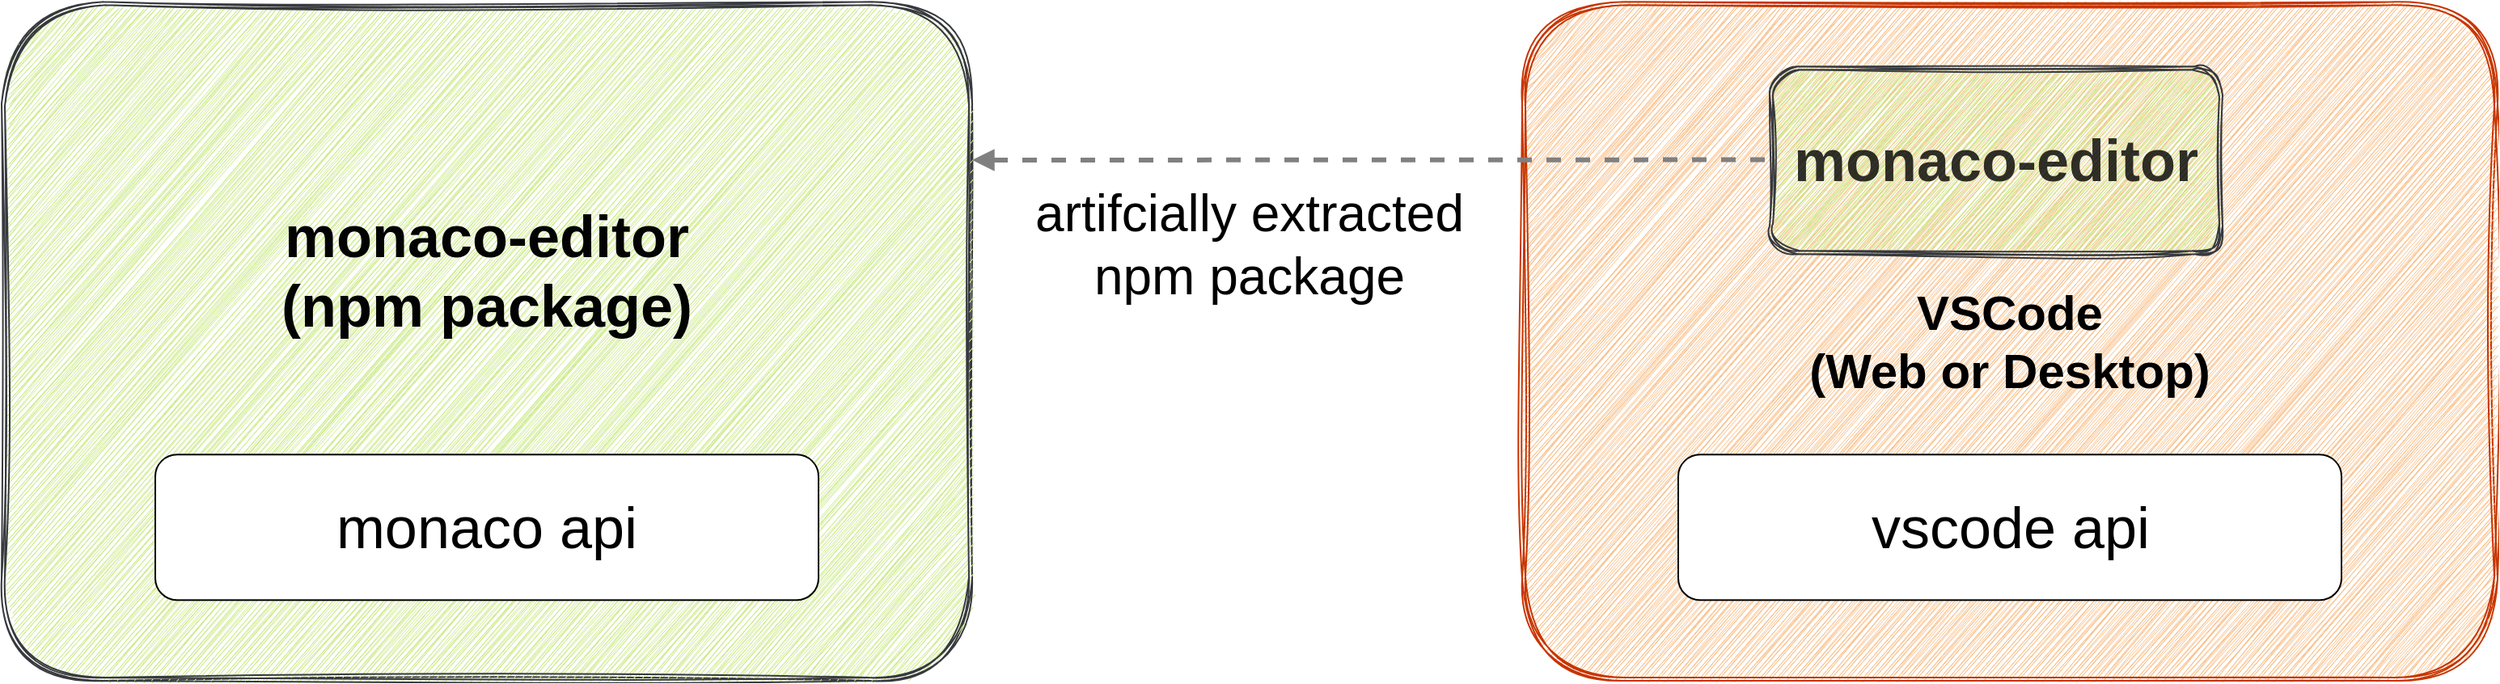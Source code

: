 <mxfile version="28.1.2">
  <diagram name="Page-1" id="97916047-d0de-89f5-080d-49f4d83e522f">
    <mxGraphModel dx="1497" dy="998" grid="1" gridSize="10" guides="1" tooltips="1" connect="1" arrows="1" fold="1" page="1" pageScale="1.5" pageWidth="1169" pageHeight="827" background="none" math="0" shadow="0">
      <root>
        <mxCell id="0" />
        <mxCell id="1" parent="0" />
        <mxCell id="k4CSAVVTnt-oedxpcEqQ-66" value="&lt;font style=&quot;font-size: 30px;&quot;&gt;&lt;b style=&quot;&quot;&gt;VSCode&lt;/b&gt;&lt;/font&gt;&lt;div&gt;&lt;font style=&quot;font-size: 30px;&quot;&gt;&lt;b style=&quot;&quot;&gt;(Web or Desktop)&lt;/b&gt;&lt;/font&gt;&lt;/div&gt;" style="shape=ext;double=1;rounded=1;whiteSpace=wrap;html=1;fontSize=24;fillColor=#FAC08A;strokeColor=#C73500;fontColor=default;shadow=0;glass=0;sketch=1;curveFitting=1;jiggle=2;" parent="1" vertex="1">
          <mxGeometry x="1040" y="380.12" width="603" height="419.88" as="geometry" />
        </mxCell>
        <mxCell id="PFJihABpT5-H_5MAtVqF-1" value="&lt;font style=&quot;font-size: 36px; color: rgb(3, 3, 3);&quot;&gt;&lt;b style=&quot;&quot;&gt;monaco-editor&lt;/b&gt;&lt;/font&gt;&lt;div&gt;&lt;font style=&quot;font-size: 36px; color: rgb(3, 3, 3);&quot;&gt;&lt;b style=&quot;&quot;&gt;(npm package)&lt;/b&gt;&lt;/font&gt;&lt;/div&gt;&lt;div&gt;&lt;font style=&quot;font-size: 36px; color: rgb(3, 3, 3);&quot;&gt;&lt;b style=&quot;&quot;&gt;&lt;br&gt;&lt;/b&gt;&lt;/font&gt;&lt;/div&gt;&lt;div&gt;&lt;font style=&quot;font-size: 36px; color: rgb(3, 3, 3);&quot;&gt;&lt;b style=&quot;&quot;&gt;&lt;br&gt;&lt;/b&gt;&lt;/font&gt;&lt;/div&gt;" style="shape=ext;double=1;rounded=1;whiteSpace=wrap;html=1;fontSize=24;fillColor=#cdeb8b;strokeColor=#36393d;shadow=0;glass=0;sketch=1;curveFitting=1;jiggle=2;" parent="1" vertex="1">
          <mxGeometry x="100" y="380.12" width="600" height="419.88" as="geometry" />
        </mxCell>
        <mxCell id="PFJihABpT5-H_5MAtVqF-6" style="edgeStyle=orthogonalEdgeStyle;rounded=1;orthogonalLoop=1;jettySize=auto;html=1;strokeWidth=3;dashed=1;endArrow=block;endFill=1;strokeColor=#808080;curved=0;startArrow=none;startFill=0;" parent="1" edge="1">
          <mxGeometry relative="1" as="geometry">
            <Array as="points">
              <mxPoint x="700" y="477.78" />
            </Array>
            <mxPoint x="1190" y="477.78" as="sourcePoint" />
            <mxPoint x="700" y="478" as="targetPoint" />
          </mxGeometry>
        </mxCell>
        <mxCell id="PFJihABpT5-H_5MAtVqF-7" value="&lt;font style=&quot;font-size: 32px;&quot;&gt;artifcially extracted&lt;/font&gt;&lt;div&gt;&lt;font style=&quot;font-size: 32px;&quot;&gt;npm package&lt;/font&gt;&lt;/div&gt;" style="edgeLabel;html=1;align=center;verticalAlign=middle;resizable=0;points=[];" parent="PFJihABpT5-H_5MAtVqF-6" vertex="1" connectable="0">
          <mxGeometry x="-0.198" y="-7" relative="1" as="geometry">
            <mxPoint x="-123" y="59" as="offset" />
          </mxGeometry>
        </mxCell>
        <mxCell id="PFJihABpT5-H_5MAtVqF-5" value="&lt;font style=&quot;font-size: 36px; color: rgb(0, 0, 0);&quot;&gt;&lt;b style=&quot;&quot;&gt;monaco-editor&lt;/b&gt;&lt;/font&gt;" style="shape=ext;double=1;rounded=1;whiteSpace=wrap;html=1;fontSize=24;fillColor=#cdeb8b;strokeColor=#36393d;shadow=0;glass=0;textOpacity=80;sketch=1;curveFitting=1;jiggle=2;" parent="1" vertex="1">
          <mxGeometry x="1193" y="420.12" width="280" height="116" as="geometry" />
        </mxCell>
        <mxCell id="PFJihABpT5-H_5MAtVqF-9" value="&lt;font style=&quot;font-size: 36px;&quot;&gt;monaco api&lt;/font&gt;" style="rounded=1;whiteSpace=wrap;html=1;" parent="1" vertex="1">
          <mxGeometry x="195" y="660.12" width="410" height="90" as="geometry" />
        </mxCell>
        <mxCell id="PFJihABpT5-H_5MAtVqF-10" value="&lt;font style=&quot;font-size: 36px;&quot;&gt;vscode api&lt;/font&gt;" style="rounded=1;whiteSpace=wrap;html=1;" parent="1" vertex="1">
          <mxGeometry x="1136.5" y="660.12" width="410" height="90" as="geometry" />
        </mxCell>
      </root>
    </mxGraphModel>
  </diagram>
</mxfile>
